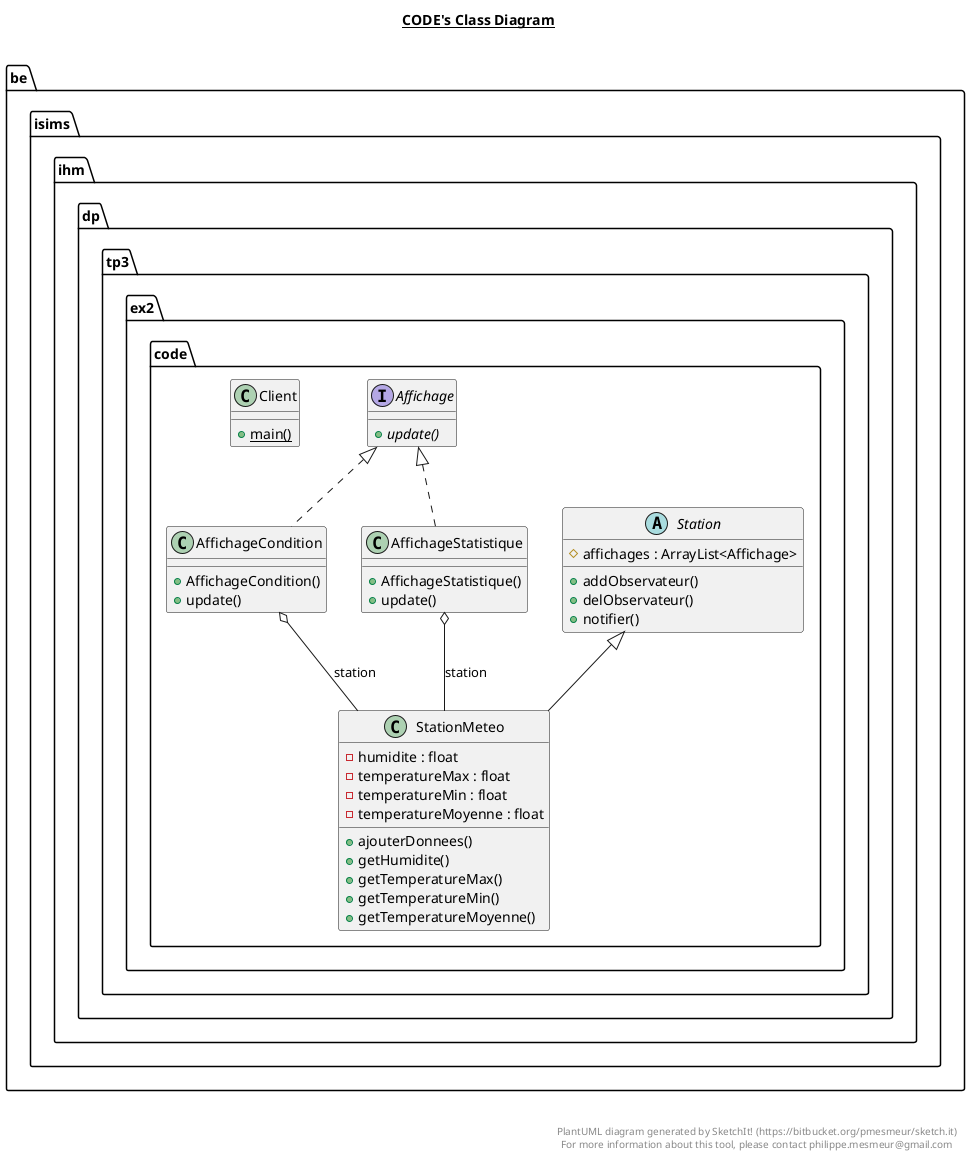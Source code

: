 @startuml

title __CODE's Class Diagram__\n

  namespace be.isims.ihm.dp.tp3.ex2.code {
    interface be.isims.ihm.dp.tp3.ex2.code.Affichage {
        {abstract} + update()
    }
  }
  

  namespace be.isims.ihm.dp.tp3.ex2.code {
    class be.isims.ihm.dp.tp3.ex2.code.AffichageCondition {
        + AffichageCondition()
        + update()
    }
  }
  

  namespace be.isims.ihm.dp.tp3.ex2.code {
    class be.isims.ihm.dp.tp3.ex2.code.AffichageStatistique {
        + AffichageStatistique()
        + update()
    }
  }
  

  namespace be.isims.ihm.dp.tp3.ex2.code {
    class be.isims.ihm.dp.tp3.ex2.code.Client {
        {static} + main()
    }
  }
  

  namespace be.isims.ihm.dp.tp3.ex2.code {
    abstract class be.isims.ihm.dp.tp3.ex2.code.Station {
        # affichages : ArrayList<Affichage>
        + addObservateur()
        + delObservateur()
        + notifier()
    }
  }
  

  namespace be.isims.ihm.dp.tp3.ex2.code {
    class be.isims.ihm.dp.tp3.ex2.code.StationMeteo {
        - humidite : float
        - temperatureMax : float
        - temperatureMin : float
        - temperatureMoyenne : float
        + ajouterDonnees()
        + getHumidite()
        + getTemperatureMax()
        + getTemperatureMin()
        + getTemperatureMoyenne()
    }
  }
  

  be.isims.ihm.dp.tp3.ex2.code.AffichageCondition .up.|> be.isims.ihm.dp.tp3.ex2.code.Affichage
  be.isims.ihm.dp.tp3.ex2.code.AffichageCondition o-- be.isims.ihm.dp.tp3.ex2.code.StationMeteo : station
  be.isims.ihm.dp.tp3.ex2.code.AffichageStatistique .up.|> be.isims.ihm.dp.tp3.ex2.code.Affichage
  be.isims.ihm.dp.tp3.ex2.code.AffichageStatistique o-- be.isims.ihm.dp.tp3.ex2.code.StationMeteo : station
  be.isims.ihm.dp.tp3.ex2.code.StationMeteo -up-|> be.isims.ihm.dp.tp3.ex2.code.Station


right footer


PlantUML diagram generated by SketchIt! (https://bitbucket.org/pmesmeur/sketch.it)
For more information about this tool, please contact philippe.mesmeur@gmail.com
endfooter

@enduml
